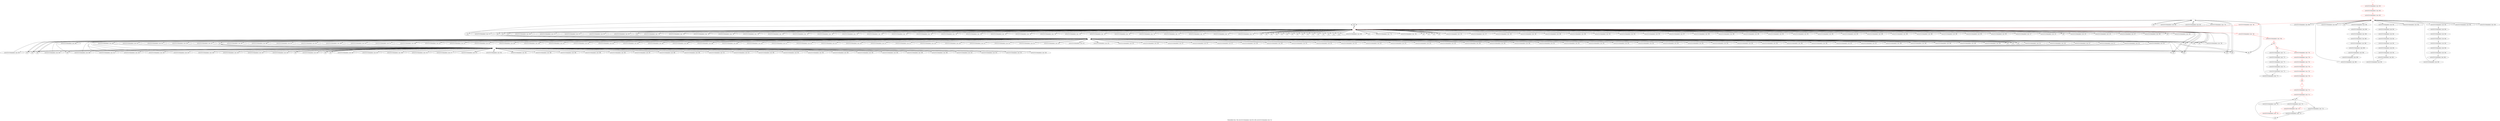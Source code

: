 digraph "Vulnerability from 'file curve25519-donnabad.c line 854 to file curve25519-donnabad.c line 724 '  "{
label="Vulnerability from  'file curve25519-donnabad.c line 854 to file curve25519-donnabad.c line 724 ' ";
node_6131[shape=ellipse,style=dashed,label=""]
node_6147[shape=octagon,style=solid,label="null"]
"node_6131"->"node_6147"
node_6148[shape=octagon,style=solid,label="curve25519-donnabad.c Line  865"]
"node_6131"->"node_6148"
node_6155[shape=octagon,style=solid,label="curve25519-donnabad.c Line  867"]
"node_6131"->"node_6155"
node_6165[shape=octagon,style=solid,label="null"]
"node_6131"->"node_6165"
node_6239[shape=octagon,style=solid,label="curve25519-donnabad.c Line  779"]
"node_6131"->"node_6239"
node_6385[shape=octagon,style=solid,label="null"]
"node_6131"->"node_6385"
node_6442[shape=octagon,style=solid,label="null"]
"node_6131"->"node_6442"
node_6132[shape=ellipse,style=solid,label="curve25519-donnabad.c Line  861"]
node_6135[shape=octagon,style=solid,label="curve25519-donnabad.c Line  861"]
"node_6132"->"node_6135"
node_6133[shape=octagon,style=solid,label="curve25519-donnabad.c Line  861"]
"node_6133"->"node_6132"
node_6134[shape=ellipse,style=solid,label="curve25519-donnabad.c Line  861"]
node_6137[shape=octagon,style=solid,label="curve25519-donnabad.c Line  861"]
"node_6134"->"node_6137"
"node_6135"->"node_6134"
node_6136[shape=ellipse,style=solid,label="curve25519-donnabad.c Line  861"]
node_6138[shape=octagon,style=solid,label="curve25519-donnabad.c Line  861"]
"node_6136"->"node_6138"
"node_6137"->"node_6136"
node_6163[shape=ellipse,style=dashed,label="", color=red]
"node_6138"->"node_6163"
node_6139[shape=octagon,style=solid,label="curve25519-donnabad.c Line  862"]
"node_6139"->"node_6163"
node_6140[shape=ellipse,style=solid,label="curve25519-donnabad.c Line  862"]
node_6143[shape=octagon,style=solid,label="curve25519-donnabad.c Line  862"]
"node_6140"->"node_6143"
node_6141[shape=octagon,style=solid,label="curve25519-donnabad.c Line  862"]
"node_6141"->"node_6140"
node_6142[shape=ellipse,style=solid,label="curve25519-donnabad.c Line  862"]
node_6145[shape=octagon,style=solid,label="curve25519-donnabad.c Line  862"]
"node_6142"->"node_6145"
"node_6143"->"node_6142"
node_6144[shape=ellipse,style=solid,label="curve25519-donnabad.c Line  862"]
node_6160[shape=octagon,style=solid,label="curve25519-donnabad.c Line  862"]
"node_6144"->"node_6160"
"node_6145"->"node_6144"
node_6146[shape=ellipse,style=solid,label="curve25519-donnabad.c Line  862"]
node_6161[shape=octagon,style=solid,label="curve25519-donnabad.c Line  862"]
"node_6146"->"node_6161"
"node_6147"->"node_6131"
"node_6148"->"node_6131"
node_6149[shape=octagon,style=solid,label="curve25519-donnabad.c Line  865"]
node_6162[shape=ellipse,style=dashed,label=""]
"node_6149"->"node_6162"
node_6150[shape=octagon,style=solid,label="curve25519-donnabad.c Line  865"]
"node_6150"->"node_6163"
node_6151[shape=octagon,style=solid,label="curve25519-donnabad.c Line  866"]
node_6371[shape=ellipse,style=dashed,label=""]
"node_6151"->"node_6371"
node_6152[shape=octagon,style=solid,label="curve25519-donnabad.c Line  866"]
"node_6152"->"node_6162"
node_6153[shape=octagon,style=solid,label="null"]
"node_6153"->"node_6371"
node_6154[shape=octagon,style=solid,label="curve25519-donnabad.c Line  867"]
"node_6154"->"node_6371"
"node_6155"->"node_6131"
node_6156[shape=octagon,style=solid,label="curve25519-donnabad.c Line  867"]
"node_6156"->"node_6162"
node_6157[shape=octagon,style=solid,label="null"]
"node_6157"->"node_6162"
node_6158[shape=octagon,style=solid,label="curve25519-donnabad.c Line  868"]
"node_6158"->"node_6371"
node_6159[shape=octagon,style=solid,label="null"]
"node_6159"->"node_6131"
"node_6160"->"node_6146"
"node_6161"->"node_6163"
"node_6162"->"node_6149"
"node_6162"->"node_6152"
"node_6162"->"node_6153"
"node_6162"->"node_6154"
"node_6162"->"node_6158"
node_6164[shape=octagon,style=solid,label="null"]
"node_6162"->"node_6164"
"node_6162"->"node_6165"
node_6166[shape=octagon,style=solid,label="null"]
"node_6162"->"node_6166"
node_6168[shape=octagon,style=solid,label="curve25519-donnabad.c Line  837"]
"node_6162"->"node_6168"
node_6169[shape=octagon,style=solid,label="curve25519-donnabad.c Line  837"]
"node_6162"->"node_6169"
node_6170[shape=octagon,style=solid,label="curve25519-donnabad.c Line  837"]
"node_6162"->"node_6170"
node_6171[shape=octagon,style=solid,label="curve25519-donnabad.c Line  837"]
"node_6162"->"node_6171"
node_6172[shape=octagon,style=solid,label="curve25519-donnabad.c Line  838"]
"node_6162"->"node_6172"
node_6173[shape=octagon,style=solid,label="curve25519-donnabad.c Line  838"]
"node_6162"->"node_6173"
node_6222[shape=octagon,style=solid,label="curve25519-donnabad.c Line  813"]
"node_6162"->"node_6222"
node_6241[shape=octagon,style=solid,label="curve25519-donnabad.c Line  780"]
"node_6162"->"node_6241"
node_6244[shape=octagon,style=solid,label="curve25519-donnabad.c Line  801"]
"node_6162"->"node_6244"
node_6246[shape=octagon,style=solid,label="curve25519-donnabad.c Line  802"]
"node_6162"->"node_6246"
node_6247[shape=octagon,style=solid,label="curve25519-donnabad.c Line  802"]
"node_6162"->"node_6247"
node_6249[shape=octagon,style=solid,label="curve25519-donnabad.c Line  803"]
"node_6162"->"node_6249"
node_6255[shape=octagon,style=solid,label="curve25519-donnabad.c Line  805"]
"node_6162"->"node_6255"
node_6258[shape=octagon,style=solid,label="curve25519-donnabad.c Line  806"]
"node_6162"->"node_6258"
node_6261[shape=octagon,style=solid,label="curve25519-donnabad.c Line  808"]
"node_6162"->"node_6261"
node_6263[shape=octagon,style=solid,label="curve25519-donnabad.c Line  809"]
"node_6162"->"node_6263"
node_6264[shape=octagon,style=solid,label="curve25519-donnabad.c Line  809"]
"node_6162"->"node_6264"
node_6265[shape=octagon,style=solid,label="curve25519-donnabad.c Line  810"]
"node_6162"->"node_6265"
node_6266[shape=octagon,style=solid,label="curve25519-donnabad.c Line  810"]
"node_6162"->"node_6266"
node_6267[shape=octagon,style=solid,label="curve25519-donnabad.c Line  811"]
"node_6162"->"node_6267"
node_6268[shape=octagon,style=solid,label="curve25519-donnabad.c Line  811"]
"node_6162"->"node_6268"
node_6269[shape=octagon,style=solid,label="curve25519-donnabad.c Line  812"]
"node_6162"->"node_6269"
node_6270[shape=octagon,style=solid,label="curve25519-donnabad.c Line  812"]
"node_6162"->"node_6270"
node_6271[shape=octagon,style=solid,label="curve25519-donnabad.c Line  815"]
"node_6162"->"node_6271"
node_6273[shape=octagon,style=solid,label="curve25519-donnabad.c Line  816"]
"node_6162"->"node_6273"
node_6274[shape=octagon,style=solid,label="curve25519-donnabad.c Line  816"]
"node_6162"->"node_6274"
node_6275[shape=octagon,style=solid,label="curve25519-donnabad.c Line  817"]
"node_6162"->"node_6275"
node_6276[shape=octagon,style=solid,label="curve25519-donnabad.c Line  817"]
"node_6162"->"node_6276"
node_6277[shape=octagon,style=solid,label="curve25519-donnabad.c Line  817"]
"node_6162"->"node_6277"
node_6278[shape=octagon,style=solid,label="curve25519-donnabad.c Line  817"]
"node_6162"->"node_6278"
node_6280[shape=octagon,style=solid,label="curve25519-donnabad.c Line  818"]
"node_6162"->"node_6280"
node_6283[shape=octagon,style=solid,label="curve25519-donnabad.c Line  820"]
"node_6162"->"node_6283"
node_6285[shape=octagon,style=solid,label="curve25519-donnabad.c Line  821"]
"node_6162"->"node_6285"
node_6286[shape=octagon,style=solid,label="curve25519-donnabad.c Line  821"]
"node_6162"->"node_6286"
node_6287[shape=octagon,style=solid,label="curve25519-donnabad.c Line  822"]
"node_6162"->"node_6287"
node_6288[shape=octagon,style=solid,label="curve25519-donnabad.c Line  822"]
"node_6162"->"node_6288"
node_6289[shape=octagon,style=solid,label="curve25519-donnabad.c Line  822"]
"node_6162"->"node_6289"
node_6290[shape=octagon,style=solid,label="curve25519-donnabad.c Line  822"]
"node_6162"->"node_6290"
node_6291[shape=octagon,style=solid,label="curve25519-donnabad.c Line  823"]
"node_6162"->"node_6291"
node_6292[shape=octagon,style=solid,label="curve25519-donnabad.c Line  823"]
"node_6162"->"node_6292"
node_6295[shape=octagon,style=solid,label="curve25519-donnabad.c Line  825"]
"node_6162"->"node_6295"
node_6296[shape=octagon,style=solid,label="curve25519-donnabad.c Line  825"]
"node_6162"->"node_6296"
node_6297[shape=octagon,style=solid,label="curve25519-donnabad.c Line  826"]
"node_6162"->"node_6297"
node_6298[shape=octagon,style=solid,label="curve25519-donnabad.c Line  826"]
"node_6162"->"node_6298"
node_6299[shape=octagon,style=solid,label="curve25519-donnabad.c Line  827"]
"node_6162"->"node_6299"
node_6300[shape=octagon,style=solid,label="curve25519-donnabad.c Line  827"]
"node_6162"->"node_6300"
node_6301[shape=octagon,style=solid,label="curve25519-donnabad.c Line  827"]
"node_6162"->"node_6301"
node_6302[shape=octagon,style=solid,label="curve25519-donnabad.c Line  827"]
"node_6162"->"node_6302"
node_6304[shape=octagon,style=solid,label="curve25519-donnabad.c Line  828"]
"node_6162"->"node_6304"
node_6307[shape=octagon,style=solid,label="curve25519-donnabad.c Line  830"]
"node_6162"->"node_6307"
node_6309[shape=octagon,style=solid,label="curve25519-donnabad.c Line  831"]
"node_6162"->"node_6309"
node_6310[shape=octagon,style=solid,label="curve25519-donnabad.c Line  831"]
"node_6162"->"node_6310"
node_6311[shape=octagon,style=solid,label="curve25519-donnabad.c Line  832"]
"node_6162"->"node_6311"
node_6312[shape=octagon,style=solid,label="curve25519-donnabad.c Line  832"]
"node_6162"->"node_6312"
node_6313[shape=octagon,style=solid,label="curve25519-donnabad.c Line  832"]
"node_6162"->"node_6313"
node_6314[shape=octagon,style=solid,label="curve25519-donnabad.c Line  832"]
"node_6162"->"node_6314"
node_6316[shape=octagon,style=solid,label="curve25519-donnabad.c Line  833"]
"node_6162"->"node_6316"
node_6319[shape=octagon,style=solid,label="curve25519-donnabad.c Line  835"]
"node_6162"->"node_6319"
node_6321[shape=octagon,style=solid,label="curve25519-donnabad.c Line  836"]
"node_6162"->"node_6321"
node_6322[shape=octagon,style=solid,label="curve25519-donnabad.c Line  836"]
"node_6162"->"node_6322"
node_6323[shape=octagon,style=solid,label="curve25519-donnabad.c Line  840"]
"node_6162"->"node_6323"
node_6324[shape=octagon,style=solid,label="curve25519-donnabad.c Line  840"]
"node_6162"->"node_6324"
node_6325[shape=octagon,style=solid,label="curve25519-donnabad.c Line  841"]
"node_6162"->"node_6325"
node_6326[shape=octagon,style=solid,label="curve25519-donnabad.c Line  841"]
"node_6162"->"node_6326"
node_6327[shape=octagon,style=solid,label="curve25519-donnabad.c Line  842"]
"node_6162"->"node_6327"
node_6328[shape=octagon,style=solid,label="curve25519-donnabad.c Line  842"]
"node_6162"->"node_6328"
node_6329[shape=octagon,style=solid,label="curve25519-donnabad.c Line  842"]
"node_6162"->"node_6329"
node_6330[shape=octagon,style=solid,label="curve25519-donnabad.c Line  842"]
"node_6162"->"node_6330"
node_6331[shape=octagon,style=solid,label="curve25519-donnabad.c Line  843"]
"node_6162"->"node_6331"
node_6332[shape=octagon,style=solid,label="curve25519-donnabad.c Line  843"]
"node_6162"->"node_6332"
node_6335[shape=octagon,style=solid,label="curve25519-donnabad.c Line  845"]
"node_6162"->"node_6335"
node_6336[shape=octagon,style=solid,label="curve25519-donnabad.c Line  845"]
"node_6162"->"node_6336"
node_6337[shape=octagon,style=solid,label="curve25519-donnabad.c Line  846"]
"node_6162"->"node_6337"
node_6338[shape=octagon,style=solid,label="curve25519-donnabad.c Line  846"]
"node_6162"->"node_6338"
node_6339[shape=octagon,style=solid,label="curve25519-donnabad.c Line  847"]
"node_6162"->"node_6339"
node_6340[shape=octagon,style=solid,label="curve25519-donnabad.c Line  847"]
"node_6162"->"node_6340"
node_6341[shape=octagon,style=solid,label="curve25519-donnabad.c Line  848"]
"node_6162"->"node_6341"
node_6342[shape=octagon,style=solid,label="curve25519-donnabad.c Line  848"]
"node_6162"->"node_6342"
node_6343[shape=octagon,style=solid,label="curve25519-donnabad.c Line  849"]
"node_6162"->"node_6343"
node_6344[shape=octagon,style=solid,label="curve25519-donnabad.c Line  849"]
"node_6162"->"node_6344"
node_6345[shape=octagon,style=solid,label="curve25519-donnabad.c Line  850"]
"node_6162"->"node_6345"
node_6372[shape=octagon,style=solid,label="null"]
"node_6162"->"node_6372"
node_6374[shape=octagon,style=solid,label="null"]
"node_6162"->"node_6374"
"node_6162"->"node_6385"
node_6388[shape=octagon,style=solid,label="null"]
"node_6162"->"node_6388"
node_6405[shape=octagon,style=solid,label="null"]
"node_6162"->"node_6405"
node_6414[shape=octagon,style=solid,label="null"]
"node_6162"->"node_6414"
node_6417[shape=octagon,style=solid,label="null"]
"node_6162"->"node_6417"
node_6435[shape=octagon,style=solid,label="null"]
"node_6162"->"node_6435"
node_6439[shape=octagon,style=solid,label="null"]
"node_6162"->"node_6439"
node_6441[shape=octagon,style=solid,label="null"]
"node_6162"->"node_6441"
"node_6162"->"node_6442"
node_6443[shape=octagon,style=solid,label="null"]
"node_6162"->"node_6443"
"node_6163"->"node_6139"
"node_6163"->"node_6141"
"node_6163"->"node_6150"
node_6218[shape=octagon,style=solid,label="curve25519-donnabad.c Line  748", color=red]
"node_6163"->"node_6218" [color=red]
node_6356[shape=octagon,style=solid,label="curve25519-donnabad.c Line  859"]
"node_6163"->"node_6356"
node_6358[shape=octagon,style=solid,label="curve25519-donnabad.c Line  860"]
"node_6163"->"node_6358"
node_6360[shape=octagon,style=solid,label="curve25519-donnabad.c Line  860"]
"node_6163"->"node_6360"
node_6368[shape=octagon,style=solid,label="curve25519-donnabad.c Line  861"]
"node_6163"->"node_6368"
node_6370[shape=octagon,style=solid,label="curve25519-donnabad.c Line  861"]
"node_6163"->"node_6370"
node_6440[shape=octagon,style=solid,label="null"]
"node_6163"->"node_6440"
node_6176[shape=ellipse,style=dashed,label="", color=red]
"node_6164"->"node_6176"
"node_6165"->"node_6176"
"node_6166"->"node_6176"
node_6167[shape=octagon,style=solid,label="null"]
"node_6167"->"node_6162"
"node_6168"->"node_6162"
"node_6169"->"node_6162"
"node_6170"->"node_6162"
"node_6171"->"node_6371"
"node_6172"->"node_6162"
"node_6173"->"node_6162"
node_6174[shape=octagon,style=solid,label="curve25519-donnabad.c Line  838"]
"node_6174"->"node_6371"
node_6175[shape=octagon,style=solid,label="null"]
"node_6175"->"node_6176"
"node_6176"->"node_6157"
"node_6176"->"node_6159"
"node_6176"->"node_6164"
"node_6176"->"node_6165"
"node_6176"->"node_6166"
"node_6176"->"node_6167"
"node_6176"->"node_6175"
node_6177[shape=octagon,style=solid,label="curve25519-donnabad.c Line  738"]
"node_6176"->"node_6177"
node_6178[shape=octagon,style=solid,label="curve25519-donnabad.c Line  738"]
"node_6176"->"node_6178"
node_6179[shape=octagon,style=solid,label="curve25519-donnabad.c Line  738"]
"node_6176"->"node_6179"
node_6180[shape=octagon,style=solid,label="curve25519-donnabad.c Line  738"]
"node_6176"->"node_6180"
node_6181[shape=octagon,style=solid,label="curve25519-donnabad.c Line  738"]
"node_6176"->"node_6181"
node_6182[shape=octagon,style=solid,label="curve25519-donnabad.c Line  738"]
"node_6176"->"node_6182"
node_6183[shape=octagon,style=solid,label="curve25519-donnabad.c Line  738"]
"node_6176"->"node_6183"
node_6184[shape=octagon,style=solid,label="curve25519-donnabad.c Line  738"]
"node_6176"->"node_6184"
node_6185[shape=octagon,style=solid,label="curve25519-donnabad.c Line  739"]
"node_6176"->"node_6185"
node_6186[shape=octagon,style=solid,label="curve25519-donnabad.c Line  739"]
"node_6176"->"node_6186"
node_6187[shape=octagon,style=solid,label="curve25519-donnabad.c Line  739"]
"node_6176"->"node_6187"
node_6188[shape=octagon,style=solid,label="curve25519-donnabad.c Line  739"]
"node_6176"->"node_6188"
node_6189[shape=octagon,style=solid,label="curve25519-donnabad.c Line  740"]
"node_6176"->"node_6189"
node_6190[shape=octagon,style=solid,label="curve25519-donnabad.c Line  740"]
"node_6176"->"node_6190"
node_6191[shape=octagon,style=solid,label="curve25519-donnabad.c Line  740"]
"node_6176"->"node_6191"
node_6192[shape=octagon,style=solid,label="curve25519-donnabad.c Line  740"]
"node_6176"->"node_6192"
node_6193[shape=octagon,style=solid,label="curve25519-donnabad.c Line  740"]
"node_6176"->"node_6193"
node_6194[shape=octagon,style=solid,label="curve25519-donnabad.c Line  740"]
"node_6176"->"node_6194"
node_6195[shape=octagon,style=solid,label="curve25519-donnabad.c Line  740"]
"node_6176"->"node_6195"
node_6196[shape=octagon,style=solid,label="curve25519-donnabad.c Line  740"]
"node_6176"->"node_6196"
node_6197[shape=octagon,style=solid,label="curve25519-donnabad.c Line  741"]
"node_6176"->"node_6197"
node_6198[shape=octagon,style=solid,label="curve25519-donnabad.c Line  741"]
"node_6176"->"node_6198"
node_6199[shape=octagon,style=solid,label="curve25519-donnabad.c Line  741"]
"node_6176"->"node_6199"
node_6200[shape=octagon,style=solid,label="curve25519-donnabad.c Line  741"]
"node_6176"->"node_6200"
node_6201[shape=octagon,style=solid,label="curve25519-donnabad.c Line  745"]
"node_6176"->"node_6201"
node_6202[shape=octagon,style=solid,label="null"]
"node_6176"->"node_6202"
node_6203[shape=octagon,style=solid,label="null"]
"node_6176"->"node_6203"
node_6204[shape=octagon,style=solid,label="null"]
"node_6176"->"node_6204"
node_6205[shape=octagon,style=solid,label="null"]
"node_6176"->"node_6205"
node_6206[shape=octagon,style=solid,label="null"]
"node_6176"->"node_6206"
node_6207[shape=octagon,style=solid,label="null"]
"node_6176"->"node_6207"
node_6208[shape=octagon,style=solid,label="null"]
"node_6176"->"node_6208"
node_6209[shape=octagon,style=solid,label="null"]
"node_6176"->"node_6209"
node_6210[shape=octagon,style=solid,label="null"]
"node_6176"->"node_6210"
node_6211[shape=octagon,style=solid,label="null"]
"node_6176"->"node_6211"
node_6212[shape=octagon,style=solid,label="null"]
"node_6176"->"node_6212"
node_6213[shape=octagon,style=solid,label="null"]
"node_6176"->"node_6213"
node_6214[shape=octagon,style=solid,label="null"]
"node_6176"->"node_6214"
node_6215[shape=octagon,style=solid,label="null"]
"node_6176"->"node_6215"
node_6216[shape=octagon,style=solid,label="null"]
"node_6176"->"node_6216"
node_6217[shape=octagon,style=solid,label="null"]
"node_6176"->"node_6217"
node_6220[shape=octagon,style=solid,label="curve25519-donnabad.c Line  748", color=red]
"node_6176"->"node_6220" [color=red]
node_6224[shape=octagon,style=solid,label="null"]
"node_6176"->"node_6224"
node_6240[shape=octagon,style=solid,label="curve25519-donnabad.c Line  779"]
"node_6176"->"node_6240"
node_6242[shape=octagon,style=solid,label="curve25519-donnabad.c Line  780"]
"node_6176"->"node_6242"
node_6250[shape=octagon,style=solid,label="null"]
"node_6176"->"node_6250"
node_6254[shape=octagon,style=solid,label="null"]
"node_6176"->"node_6254"
node_6260[shape=octagon,style=solid,label="null"]
"node_6176"->"node_6260"
node_6282[shape=octagon,style=solid,label="null"]
"node_6176"->"node_6282"
node_6294[shape=octagon,style=solid,label="null"]
"node_6176"->"node_6294"
node_6318[shape=octagon,style=solid,label="null"]
"node_6176"->"node_6318"
node_6347[shape=octagon,style=solid,label="curve25519-donnabad.c Line  335"]
"node_6176"->"node_6347"
node_6349[shape=octagon,style=solid,label="curve25519-donnabad.c Line  337"]
"node_6176"->"node_6349"
node_6350[shape=octagon,style=solid,label="curve25519-donnabad.c Line  338"]
"node_6176"->"node_6350"
node_6351[shape=octagon,style=solid,label="curve25519-donnabad.c Line  340"]
"node_6176"->"node_6351"
node_6373[shape=octagon,style=solid,label="curve25519-donnabad.c Line  646"]
"node_6176"->"node_6373"
node_6375[shape=octagon,style=solid,label="curve25519-donnabad.c Line  648"]
"node_6176"->"node_6375"
node_6376[shape=octagon,style=solid,label="curve25519-donnabad.c Line  652"]
"node_6176"->"node_6376"
node_6377[shape=octagon,style=solid,label="curve25519-donnabad.c Line  654"]
"node_6176"->"node_6377"
node_6378[shape=octagon,style=solid,label="curve25519-donnabad.c Line  655"]
"node_6176"->"node_6378"
node_6379[shape=octagon,style=solid,label="curve25519-donnabad.c Line  657"]
"node_6176"->"node_6379"
node_6380[shape=octagon,style=solid,label="curve25519-donnabad.c Line  658"]
"node_6176"->"node_6380"
node_6381[shape=octagon,style=solid,label="curve25519-donnabad.c Line  660"]
"node_6176"->"node_6381"
node_6382[shape=octagon,style=solid,label="curve25519-donnabad.c Line  660"]
"node_6176"->"node_6382"
node_6383[shape=octagon,style=solid,label="curve25519-donnabad.c Line  661"]
"node_6176"->"node_6383"
node_6384[shape=octagon,style=solid,label="curve25519-donnabad.c Line  661"]
"node_6176"->"node_6384"
node_6386[shape=octagon,style=solid,label="curve25519-donnabad.c Line  663"]
"node_6176"->"node_6386"
node_6387[shape=octagon,style=solid,label="curve25519-donnabad.c Line  663"]
"node_6176"->"node_6387"
node_6390[shape=octagon,style=solid,label="curve25519-donnabad.c Line  665"]
"node_6176"->"node_6390"
node_6392[shape=octagon,style=solid,label="curve25519-donnabad.c Line  667"]
"node_6176"->"node_6392"
node_6393[shape=octagon,style=solid,label="curve25519-donnabad.c Line  669"]
"node_6176"->"node_6393"
node_6395[shape=octagon,style=solid,label="curve25519-donnabad.c Line  671"]
"node_6176"->"node_6395"
node_6396[shape=octagon,style=solid,label="curve25519-donnabad.c Line  672"]
"node_6176"->"node_6396"
node_6398[shape=octagon,style=solid,label="curve25519-donnabad.c Line  675"]
"node_6176"->"node_6398"
"node_6176"->"node_6405"
node_6406[shape=octagon,style=solid,label="curve25519-donnabad.c Line  688"]
"node_6176"->"node_6406"
node_6407[shape=octagon,style=solid,label="curve25519-donnabad.c Line  688"]
"node_6176"->"node_6407"
node_6408[shape=octagon,style=solid,label="curve25519-donnabad.c Line  688"]
"node_6176"->"node_6408"
node_6409[shape=octagon,style=solid,label="curve25519-donnabad.c Line  689"]
"node_6176"->"node_6409"
node_6411[shape=octagon,style=solid,label="curve25519-donnabad.c Line  693"]
"node_6176"->"node_6411"
node_6412[shape=octagon,style=solid,label="curve25519-donnabad.c Line  695"]
"node_6176"->"node_6412"
"node_6176"->"node_6414"
node_6416[shape=octagon,style=solid,label="curve25519-donnabad.c Line  697"]
"node_6176"->"node_6416"
node_6418[shape=octagon,style=solid,label="curve25519-donnabad.c Line  417"]
"node_6176"->"node_6418"
node_6419[shape=octagon,style=solid,label="curve25519-donnabad.c Line  421"]
"node_6176"->"node_6419"
node_6420[shape=octagon,style=solid,label="null"]
"node_6176"->"node_6420"
node_6421[shape=octagon,style=solid,label="curve25519-donnabad.c Line  422"]
"node_6176"->"node_6421"
node_6422[shape=octagon,style=solid,label="curve25519-donnabad.c Line  424"]
"node_6176"->"node_6422"
node_6434[shape=octagon,style=solid,label="curve25519-donnabad.c Line  637"]
"node_6176"->"node_6434"
"node_6176"->"node_6435"
node_6436[shape=octagon,style=solid,label="curve25519-donnabad.c Line  640"]
"node_6176"->"node_6436"
node_6437[shape=octagon,style=solid,label="null"]
"node_6176"->"node_6437"
node_6438[shape=octagon,style=solid,label="curve25519-donnabad.c Line  643"]
"node_6176"->"node_6438"
"node_6177"->"node_6176"
"node_6178"->"node_6176"
"node_6179"->"node_6176"
"node_6180"->"node_6176"
"node_6181"->"node_6176"
"node_6182"->"node_6176"
"node_6183"->"node_6176"
"node_6184"->"node_6176"
"node_6185"->"node_6176"
"node_6186"->"node_6176"
"node_6187"->"node_6176"
"node_6188"->"node_6176"
"node_6189"->"node_6176"
"node_6190"->"node_6176"
"node_6191"->"node_6176"
"node_6192"->"node_6176"
"node_6193"->"node_6176"
"node_6194"->"node_6176"
"node_6195"->"node_6176"
"node_6196"->"node_6176"
"node_6197"->"node_6176"
"node_6198"->"node_6176"
"node_6199"->"node_6176"
"node_6200"->"node_6176"
"node_6201"->"node_6176"
"node_6202"->"node_6176"
"node_6203"->"node_6176"
"node_6204"->"node_6176"
"node_6205"->"node_6176"
"node_6206"->"node_6176"
"node_6207"->"node_6176"
"node_6208"->"node_6176"
"node_6209"->"node_6176"
"node_6210"->"node_6176"
"node_6211"->"node_6176"
"node_6212"->"node_6176"
"node_6213"->"node_6176"
"node_6214"->"node_6176"
"node_6215"->"node_6176"
"node_6216"->"node_6176"
"node_6217"->"node_6176"
"node_6218"->"node_6176" [color=red]
node_6219[shape=ellipse,style=solid,label="curve25519-donnabad.c Line  748", color=red]
node_6226[shape=octagon,style=solid,label="null", color=red]
"node_6219"->"node_6226" [color=red]
"node_6220"->"node_6219" [color=red]
node_6221[shape=octagon,style=solid,label="curve25519-donnabad.c Line  813"]
"node_6221"->"node_6371"
"node_6222"->"node_6162"
node_6223[shape=octagon,style=solid,label="curve25519-donnabad.c Line  813"]
"node_6223"->"node_6371"
"node_6224"->"node_6176"
node_6225[shape=ellipse,style=solid,label="null", color=red]
node_6232[shape=octagon,style=solid,label="curve25519-donnabad.c Line  775"]
"node_6225"->"node_6232"
node_6234[shape=octagon,style=solid,label="curve25519-donnabad.c Line  750", color=red]
"node_6225"->"node_6234" [color=red]
"node_6226"->"node_6225" [color=red]
node_6227[shape=ellipse,style=solid,label="curve25519-donnabad.c Line  775"]
"node_6227"->"node_6226"
node_6228[shape=octagon,style=solid,label="curve25519-donnabad.c Line  775"]
"node_6228"->"node_6227"
node_6229[shape=ellipse,style=solid,label="curve25519-donnabad.c Line  775"]
"node_6229"->"node_6228"
node_6230[shape=octagon,style=solid,label="curve25519-donnabad.c Line  775"]
"node_6230"->"node_6229"
node_6231[shape=ellipse,style=solid,label="curve25519-donnabad.c Line  775"]
"node_6231"->"node_6230"
"node_6232"->"node_6231"
node_6233[shape=ellipse,style=solid,label="curve25519-donnabad.c Line  750", color=red]
node_6236[shape=octagon,style=solid,label="curve25519-donnabad.c Line  750", color=red]
"node_6233"->"node_6236" [color=red]
"node_6234"->"node_6233" [color=red]
node_6235[shape=ellipse,style=solid,label="curve25519-donnabad.c Line  750", color=red]
node_6238[shape=octagon,style=solid,label="curve25519-donnabad.c Line  750", color=red]
"node_6235"->"node_6238" [color=red]
"node_6236"->"node_6235" [color=red]
node_6237[shape=ellipse,style=solid,label="curve25519-donnabad.c Line  750", color=red]
node_6306[shape=octagon,style=solid,label="null", color=red]
"node_6237"->"node_6306" [color=red]
"node_6238"->"node_6237" [color=red]
"node_6239"->"node_6176"
"node_6240"->"node_6176"
"node_6241"->"node_6176"
"node_6242"->"node_6176"
node_6243[shape=octagon,style=solid,label="curve25519-donnabad.c Line  800"]
"node_6243"->"node_6371"
"node_6244"->"node_6162"
node_6245[shape=octagon,style=solid,label="curve25519-donnabad.c Line  801"]
"node_6245"->"node_6371"
"node_6246"->"node_6162"
"node_6247"->"node_6371"
node_6248[shape=octagon,style=solid,label="curve25519-donnabad.c Line  803"]
"node_6248"->"node_6371"
"node_6249"->"node_6162"
"node_6250"->"node_6162"
node_6251[shape=octagon,style=solid,label="curve25519-donnabad.c Line  804"]
"node_6251"->"node_6371"
node_6252[shape=octagon,style=solid,label="curve25519-donnabad.c Line  804"]
"node_6252"->"node_6371"
node_6253[shape=octagon,style=solid,label="curve25519-donnabad.c Line  804"]
"node_6253"->"node_6371"
"node_6254"->"node_6176"
"node_6255"->"node_6162"
node_6256[shape=octagon,style=solid,label="curve25519-donnabad.c Line  805"]
"node_6256"->"node_6162"
node_6257[shape=octagon,style=solid,label="curve25519-donnabad.c Line  806"]
"node_6257"->"node_6371"
"node_6258"->"node_6162"
node_6259[shape=octagon,style=solid,label="curve25519-donnabad.c Line  806"]
"node_6259"->"node_6371"
"node_6260"->"node_6176"
"node_6261"->"node_6162"
node_6262[shape=octagon,style=solid,label="curve25519-donnabad.c Line  808"]
"node_6262"->"node_6162"
"node_6263"->"node_6162"
"node_6264"->"node_6371"
"node_6265"->"node_6162"
"node_6266"->"node_6371"
"node_6267"->"node_6162"
"node_6268"->"node_6371"
"node_6269"->"node_6162"
"node_6270"->"node_6371"
"node_6271"->"node_6162"
node_6272[shape=octagon,style=solid,label="curve25519-donnabad.c Line  815"]
"node_6272"->"node_6162"
"node_6273"->"node_6162"
"node_6274"->"node_6371"
"node_6275"->"node_6162"
"node_6276"->"node_6371"
"node_6277"->"node_6162"
"node_6278"->"node_6371"
node_6279[shape=octagon,style=solid,label="curve25519-donnabad.c Line  818"]
"node_6279"->"node_6371"
"node_6280"->"node_6162"
node_6281[shape=octagon,style=solid,label="curve25519-donnabad.c Line  818"]
"node_6281"->"node_6371"
"node_6282"->"node_6176"
"node_6283"->"node_6162"
node_6284[shape=octagon,style=solid,label="curve25519-donnabad.c Line  820"]
"node_6284"->"node_6162"
"node_6285"->"node_6162"
"node_6286"->"node_6371"
"node_6287"->"node_6162"
"node_6288"->"node_6371"
"node_6289"->"node_6162"
"node_6290"->"node_6371"
"node_6291"->"node_6162"
"node_6292"->"node_6162"
node_6293[shape=octagon,style=solid,label="curve25519-donnabad.c Line  823"]
"node_6293"->"node_6371"
"node_6294"->"node_6176"
"node_6295"->"node_6162"
"node_6296"->"node_6162"
"node_6297"->"node_6162"
"node_6298"->"node_6371"
"node_6299"->"node_6162"
"node_6300"->"node_6162"
"node_6301"->"node_6162"
"node_6302"->"node_6371"
node_6303[shape=octagon,style=solid,label="curve25519-donnabad.c Line  828"]
"node_6303"->"node_6371"
"node_6304"->"node_6162"
node_6305[shape=octagon,style=solid,label="curve25519-donnabad.c Line  828"]
"node_6305"->"node_6371"
node_6425[shape=ellipse,style=solid,label="", color=red]
"node_6306"->"node_6425" [color=red]
"node_6307"->"node_6162"
node_6308[shape=octagon,style=solid,label="curve25519-donnabad.c Line  830"]
"node_6308"->"node_6162"
"node_6309"->"node_6162"
"node_6310"->"node_6162"
"node_6311"->"node_6162"
"node_6312"->"node_6371"
"node_6313"->"node_6162"
"node_6314"->"node_6162"
node_6315[shape=octagon,style=solid,label="curve25519-donnabad.c Line  833"]
"node_6315"->"node_6371"
"node_6316"->"node_6162"
node_6317[shape=octagon,style=solid,label="curve25519-donnabad.c Line  833"]
"node_6317"->"node_6371"
"node_6318"->"node_6176"
"node_6319"->"node_6162"
node_6320[shape=octagon,style=solid,label="curve25519-donnabad.c Line  835"]
"node_6320"->"node_6162"
"node_6321"->"node_6162"
"node_6322"->"node_6371"
"node_6323"->"node_6162"
"node_6324"->"node_6162"
"node_6325"->"node_6162"
"node_6326"->"node_6162"
"node_6327"->"node_6162"
"node_6328"->"node_6162"
"node_6329"->"node_6162"
"node_6330"->"node_6162"
"node_6331"->"node_6162"
"node_6332"->"node_6162"
node_6333[shape=octagon,style=solid,label="curve25519-donnabad.c Line  843"]
"node_6333"->"node_6371"
node_6334[shape=octagon,style=solid,label="null"]
"node_6334"->"node_6371"
"node_6335"->"node_6162"
"node_6336"->"node_6162"
"node_6337"->"node_6162"
"node_6338"->"node_6162"
"node_6339"->"node_6162"
"node_6340"->"node_6162"
"node_6341"->"node_6162"
"node_6342"->"node_6162"
"node_6343"->"node_6162"
"node_6344"->"node_6162"
"node_6345"->"node_6162"
node_6346[shape=octagon,style=solid,label="curve25519-donnabad.c Line  850"]
"node_6346"->"node_6371"
"node_6347"->"node_6176"
node_6348[shape=octagon,style=solid,label="null"]
"node_6348"->"node_6371"
"node_6349"->"node_6176"
"node_6350"->"node_6176"
"node_6351"->"node_6176"
node_6352[shape=octagon,style=solid,label="null"]
"node_6352"->"node_6371"
node_6353[shape=ellipse,style=dashed,label="", color=red]
node_6355[shape=octagon,style=solid,label="curve25519-donnabad.c Line  859", color=red]
"node_6353"->"node_6355" [color=red]
node_6354[shape=ellipse,style=solid,label="curve25519-donnabad.c Line  859", color=red]
node_6357[shape=octagon,style=solid,label="curve25519-donnabad.c Line  859", color=red]
"node_6354"->"node_6357" [color=red]
"node_6355"->"node_6354" [color=red]
"node_6356"->"node_6163"
"node_6357"->"node_6163" [color=red]
"node_6358"->"node_6163"
node_6359[shape=ellipse,style=solid,label="curve25519-donnabad.c Line  860"]
node_6362[shape=octagon,style=solid,label="curve25519-donnabad.c Line  860"]
"node_6359"->"node_6362"
"node_6360"->"node_6359"
node_6361[shape=ellipse,style=solid,label="curve25519-donnabad.c Line  860"]
node_6364[shape=octagon,style=solid,label="curve25519-donnabad.c Line  860"]
"node_6361"->"node_6364"
"node_6362"->"node_6361"
node_6363[shape=ellipse,style=solid,label="curve25519-donnabad.c Line  860"]
node_6366[shape=octagon,style=solid,label="curve25519-donnabad.c Line  860"]
"node_6363"->"node_6366"
"node_6364"->"node_6363"
node_6365[shape=ellipse,style=solid,label="curve25519-donnabad.c Line  860"]
node_6367[shape=octagon,style=solid,label="curve25519-donnabad.c Line  860"]
"node_6365"->"node_6367"
"node_6366"->"node_6365"
"node_6367"->"node_6163"
"node_6368"->"node_6163"
node_6369[shape=ellipse,style=solid,label="curve25519-donnabad.c Line  861"]
"node_6369"->"node_6133"
"node_6370"->"node_6369"
"node_6371"->"node_6151"
"node_6371"->"node_6153"
"node_6371"->"node_6156"
"node_6371"->"node_6164"
"node_6371"->"node_6166"
"node_6371"->"node_6174"
"node_6371"->"node_6221"
"node_6371"->"node_6223"
"node_6371"->"node_6243"
"node_6371"->"node_6245"
"node_6371"->"node_6248"
"node_6371"->"node_6251"
"node_6371"->"node_6252"
"node_6371"->"node_6253"
"node_6371"->"node_6256"
"node_6371"->"node_6257"
"node_6371"->"node_6259"
"node_6371"->"node_6262"
"node_6371"->"node_6272"
"node_6371"->"node_6279"
"node_6371"->"node_6281"
"node_6371"->"node_6284"
"node_6371"->"node_6293"
"node_6371"->"node_6294"
"node_6371"->"node_6303"
"node_6371"->"node_6305"
"node_6371"->"node_6308"
"node_6371"->"node_6315"
"node_6371"->"node_6317"
"node_6371"->"node_6320"
"node_6371"->"node_6333"
"node_6371"->"node_6334"
"node_6371"->"node_6346"
"node_6371"->"node_6348"
"node_6371"->"node_6352"
"node_6371"->"node_6372"
"node_6371"->"node_6374"
"node_6371"->"node_6385"
"node_6371"->"node_6388"
node_6389[shape=octagon,style=solid,label="curve25519-donnabad.c Line  665"]
"node_6371"->"node_6389"
node_6391[shape=octagon,style=solid,label="curve25519-donnabad.c Line  667"]
"node_6371"->"node_6391"
node_6394[shape=octagon,style=solid,label="curve25519-donnabad.c Line  669"]
"node_6371"->"node_6394"
node_6397[shape=octagon,style=solid,label="curve25519-donnabad.c Line  674"]
"node_6371"->"node_6397"
node_6399[shape=octagon,style=solid,label="curve25519-donnabad.c Line  677"]
"node_6371"->"node_6399"
node_6400[shape=octagon,style=solid,label="curve25519-donnabad.c Line  679"]
"node_6371"->"node_6400"
node_6401[shape=octagon,style=solid,label="curve25519-donnabad.c Line  681"]
"node_6371"->"node_6401"
node_6402[shape=octagon,style=solid,label="curve25519-donnabad.c Line  681"]
"node_6371"->"node_6402"
node_6403[shape=octagon,style=solid,label="curve25519-donnabad.c Line  686"]
"node_6371"->"node_6403"
node_6404[shape=octagon,style=solid,label="curve25519-donnabad.c Line  686"]
"node_6371"->"node_6404"
node_6410[shape=octagon,style=solid,label="curve25519-donnabad.c Line  689"]
"node_6371"->"node_6410"
node_6413[shape=octagon,style=solid,label="curve25519-donnabad.c Line  695"]
"node_6371"->"node_6413"
node_6415[shape=octagon,style=solid,label="curve25519-donnabad.c Line  697"]
"node_6371"->"node_6415"
"node_6371"->"node_6442"
"node_6371"->"node_6443"
"node_6372"->"node_6162"
"node_6373"->"node_6176"
"node_6374"->"node_6162"
"node_6375"->"node_6176"
"node_6376"->"node_6176"
"node_6377"->"node_6176"
"node_6378"->"node_6176"
"node_6379"->"node_6176"
"node_6380"->"node_6176"
"node_6381"->"node_6176"
"node_6382"->"node_6176"
"node_6383"->"node_6176"
"node_6384"->"node_6176"
"node_6385"->"node_6131"
"node_6386"->"node_6176"
"node_6387"->"node_6176"
"node_6388"->"node_6371"
"node_6389"->"node_6371"
"node_6390"->"node_6162"
"node_6391"->"node_6371"
"node_6392"->"node_6162"
"node_6393"->"node_6162"
"node_6394"->"node_6371"
"node_6395"->"node_6162"
"node_6396"->"node_6162"
"node_6397"->"node_6371"
"node_6398"->"node_6162"
"node_6399"->"node_6371"
"node_6400"->"node_6371"
"node_6401"->"node_6371"
"node_6402"->"node_6371"
"node_6403"->"node_6371"
"node_6404"->"node_6371"
"node_6405"->"node_6176"
"node_6406"->"node_6176"
"node_6407"->"node_6176"
"node_6408"->"node_6176"
"node_6409"->"node_6176"
"node_6410"->"node_6371"
"node_6411"->"node_6176"
"node_6412"->"node_6176"
"node_6413"->"node_6371"
"node_6414"->"node_6176"
"node_6415"->"node_6371"
"node_6416"->"node_6162"
"node_6417"->"node_6162"
"node_6418"->"node_6176"
"node_6419"->"node_6176"
"node_6420"->"node_6176"
"node_6421"->"node_6176"
"node_6422"->"node_6176"
node_6423[shape=ellipse,style=solid,label="curve25519-donnabad.c Line  722", color=red]
node_6426[shape=ellipse,style=solid,label="null"]
"node_6423"->"node_6426" [style=dashed]
node_6430[shape=ellipse,style=solid,label="curve25519-donnabad.c Line  723", color=red]
"node_6423"->"node_6430" [color=red, style=dashed]
node_6424[shape=octagon,style=solid,label="curve25519-donnabad.c Line  722", color=red]
"node_6424"->"node_6423" [color=red]
"node_6425"->"node_6424" [color=red]
node_6429[shape=octagon,style=solid,label="curve25519-donnabad.c Line  723"]
"node_6426"->"node_6429"
node_6431[shape=octagon,style=solid,label="curve25519-donnabad.c Line  723"]
"node_6426"->"node_6431"
node_6433[shape=octagon,style=solid,label="curve25519-donnabad.c Line  724"]
"node_6426"->"node_6433"
node_6427[shape=octagon,style=solid,label="null"]
"node_6427"->"node_6426"
node_6428[shape=ellipse,style=solid,label="curve25519-donnabad.c Line  723"]
"node_6428"->"node_6427"
"node_6429"->"node_6428"
"node_6430"->"node_6428" [style=dashed]
node_6432[shape=ellipse,style=solid,label="curve25519-donnabad.c Line  724", color=red]
"node_6430"->"node_6432" [color=red, style=dashed]
"node_6431"->"node_6430"
"node_6433"->"node_6432"
"node_6434"->"node_6176"
"node_6435"->"node_6176"
"node_6436"->"node_6176"
"node_6437"->"node_6176"
"node_6438"->"node_6176"
"node_6439"->"node_6162"
"node_6440"->"node_6163"
"node_6441"->"node_6162"
"node_6442"->"node_6131"
"node_6443"->"node_6162"
}

